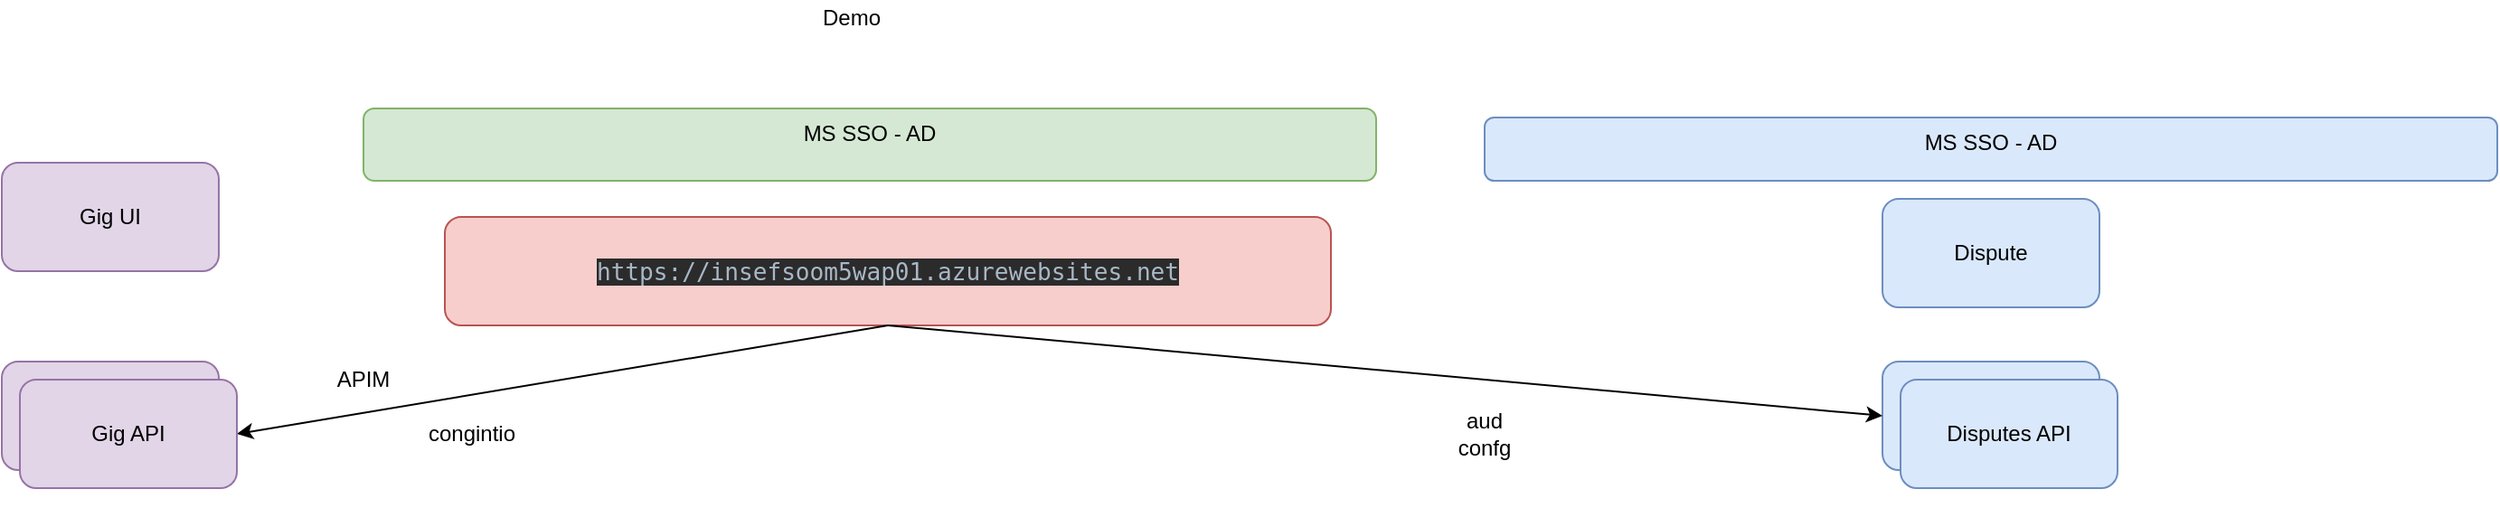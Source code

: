 <mxfile version="14.5.3" type="github">
  <diagram id="PwaxqTMq_kMb_50ATZwz" name="Page-1">
    <mxGraphModel dx="2404" dy="860" grid="1" gridSize="10" guides="1" tooltips="1" connect="1" arrows="1" fold="1" page="1" pageScale="1" pageWidth="850" pageHeight="1100" math="0" shadow="0">
      <root>
        <mxCell id="0" />
        <mxCell id="1" parent="0" />
        <mxCell id="gohMGVJs7tJ-NbfsoPPv-8" value="MS SSO - AD" style="rounded=1;whiteSpace=wrap;html=1;verticalAlign=top;fillColor=#dae8fc;strokeColor=#6c8ebf;" vertex="1" parent="1">
          <mxGeometry x="630" y="385" width="560" height="35" as="geometry" />
        </mxCell>
        <mxCell id="gohMGVJs7tJ-NbfsoPPv-1" value="MS SSO - AD" style="rounded=1;whiteSpace=wrap;html=1;verticalAlign=top;fillColor=#d5e8d4;strokeColor=#82b366;" vertex="1" parent="1">
          <mxGeometry x="10" y="380" width="560" height="40" as="geometry" />
        </mxCell>
        <mxCell id="gohMGVJs7tJ-NbfsoPPv-3" value="Gig API" style="rounded=1;whiteSpace=wrap;html=1;fillColor=#e1d5e7;strokeColor=#9673a6;" vertex="1" parent="1">
          <mxGeometry x="-190" y="520" width="120" height="60" as="geometry" />
        </mxCell>
        <mxCell id="gohMGVJs7tJ-NbfsoPPv-4" value="Disputes API" style="rounded=1;whiteSpace=wrap;html=1;fillColor=#dae8fc;strokeColor=#6c8ebf;" vertex="1" parent="1">
          <mxGeometry x="850" y="520" width="120" height="60" as="geometry" />
        </mxCell>
        <mxCell id="gohMGVJs7tJ-NbfsoPPv-6" value="&lt;pre style=&quot;background-color: #2b2b2b ; color: #a9b7c6 ; font-family: &amp;#34;jetbrains mono&amp;#34; , monospace ; font-size: 9.8pt&quot;&gt;https://insefsoom5wap01.azurewebsites.net&lt;/pre&gt;" style="rounded=1;whiteSpace=wrap;html=1;fillColor=#f8cecc;strokeColor=#b85450;" vertex="1" parent="1">
          <mxGeometry x="55" y="440" width="490" height="60" as="geometry" />
        </mxCell>
        <mxCell id="gohMGVJs7tJ-NbfsoPPv-7" value="Dispute" style="rounded=1;whiteSpace=wrap;html=1;fillColor=#dae8fc;strokeColor=#6c8ebf;" vertex="1" parent="1">
          <mxGeometry x="850" y="430" width="120" height="60" as="geometry" />
        </mxCell>
        <mxCell id="gohMGVJs7tJ-NbfsoPPv-9" value="" style="endArrow=classic;html=1;exitX=0.5;exitY=1;exitDx=0;exitDy=0;entryX=0;entryY=0.5;entryDx=0;entryDy=0;" edge="1" parent="1" source="gohMGVJs7tJ-NbfsoPPv-6" target="gohMGVJs7tJ-NbfsoPPv-4">
          <mxGeometry width="50" height="50" relative="1" as="geometry">
            <mxPoint x="420" y="460" as="sourcePoint" />
            <mxPoint x="470" y="410" as="targetPoint" />
          </mxGeometry>
        </mxCell>
        <mxCell id="gohMGVJs7tJ-NbfsoPPv-10" value="" style="endArrow=classic;html=1;entryX=1;entryY=0.5;entryDx=0;entryDy=0;exitX=0.5;exitY=1;exitDx=0;exitDy=0;" edge="1" parent="1" source="gohMGVJs7tJ-NbfsoPPv-6" target="gohMGVJs7tJ-NbfsoPPv-15">
          <mxGeometry width="50" height="50" relative="1" as="geometry">
            <mxPoint x="290" y="530" as="sourcePoint" />
            <mxPoint x="470" y="410" as="targetPoint" />
          </mxGeometry>
        </mxCell>
        <mxCell id="gohMGVJs7tJ-NbfsoPPv-11" value="aud confg&lt;br&gt;" style="text;html=1;strokeColor=none;fillColor=none;align=center;verticalAlign=middle;whiteSpace=wrap;rounded=0;" vertex="1" parent="1">
          <mxGeometry x="610" y="520" width="40" height="80" as="geometry" />
        </mxCell>
        <mxCell id="gohMGVJs7tJ-NbfsoPPv-12" value="Demo" style="text;html=1;strokeColor=none;fillColor=none;align=center;verticalAlign=middle;whiteSpace=wrap;rounded=0;" vertex="1" parent="1">
          <mxGeometry x="260" y="320" width="40" height="20" as="geometry" />
        </mxCell>
        <mxCell id="gohMGVJs7tJ-NbfsoPPv-13" value="Gig UI" style="rounded=1;whiteSpace=wrap;html=1;fillColor=#e1d5e7;strokeColor=#9673a6;" vertex="1" parent="1">
          <mxGeometry x="-190" y="410" width="120" height="60" as="geometry" />
        </mxCell>
        <mxCell id="gohMGVJs7tJ-NbfsoPPv-14" value="Disputes API" style="rounded=1;whiteSpace=wrap;html=1;fillColor=#dae8fc;strokeColor=#6c8ebf;" vertex="1" parent="1">
          <mxGeometry x="860" y="530" width="120" height="60" as="geometry" />
        </mxCell>
        <mxCell id="gohMGVJs7tJ-NbfsoPPv-15" value="Gig API" style="rounded=1;whiteSpace=wrap;html=1;fillColor=#e1d5e7;strokeColor=#9673a6;" vertex="1" parent="1">
          <mxGeometry x="-180" y="530" width="120" height="60" as="geometry" />
        </mxCell>
        <mxCell id="gohMGVJs7tJ-NbfsoPPv-16" value="congintio" style="text;html=1;strokeColor=none;fillColor=none;align=center;verticalAlign=middle;whiteSpace=wrap;rounded=0;" vertex="1" parent="1">
          <mxGeometry x="50" y="550" width="40" height="20" as="geometry" />
        </mxCell>
        <mxCell id="gohMGVJs7tJ-NbfsoPPv-17" value="APIM" style="text;html=1;strokeColor=none;fillColor=none;align=center;verticalAlign=middle;whiteSpace=wrap;rounded=0;" vertex="1" parent="1">
          <mxGeometry x="-10" y="520" width="40" height="20" as="geometry" />
        </mxCell>
      </root>
    </mxGraphModel>
  </diagram>
</mxfile>
